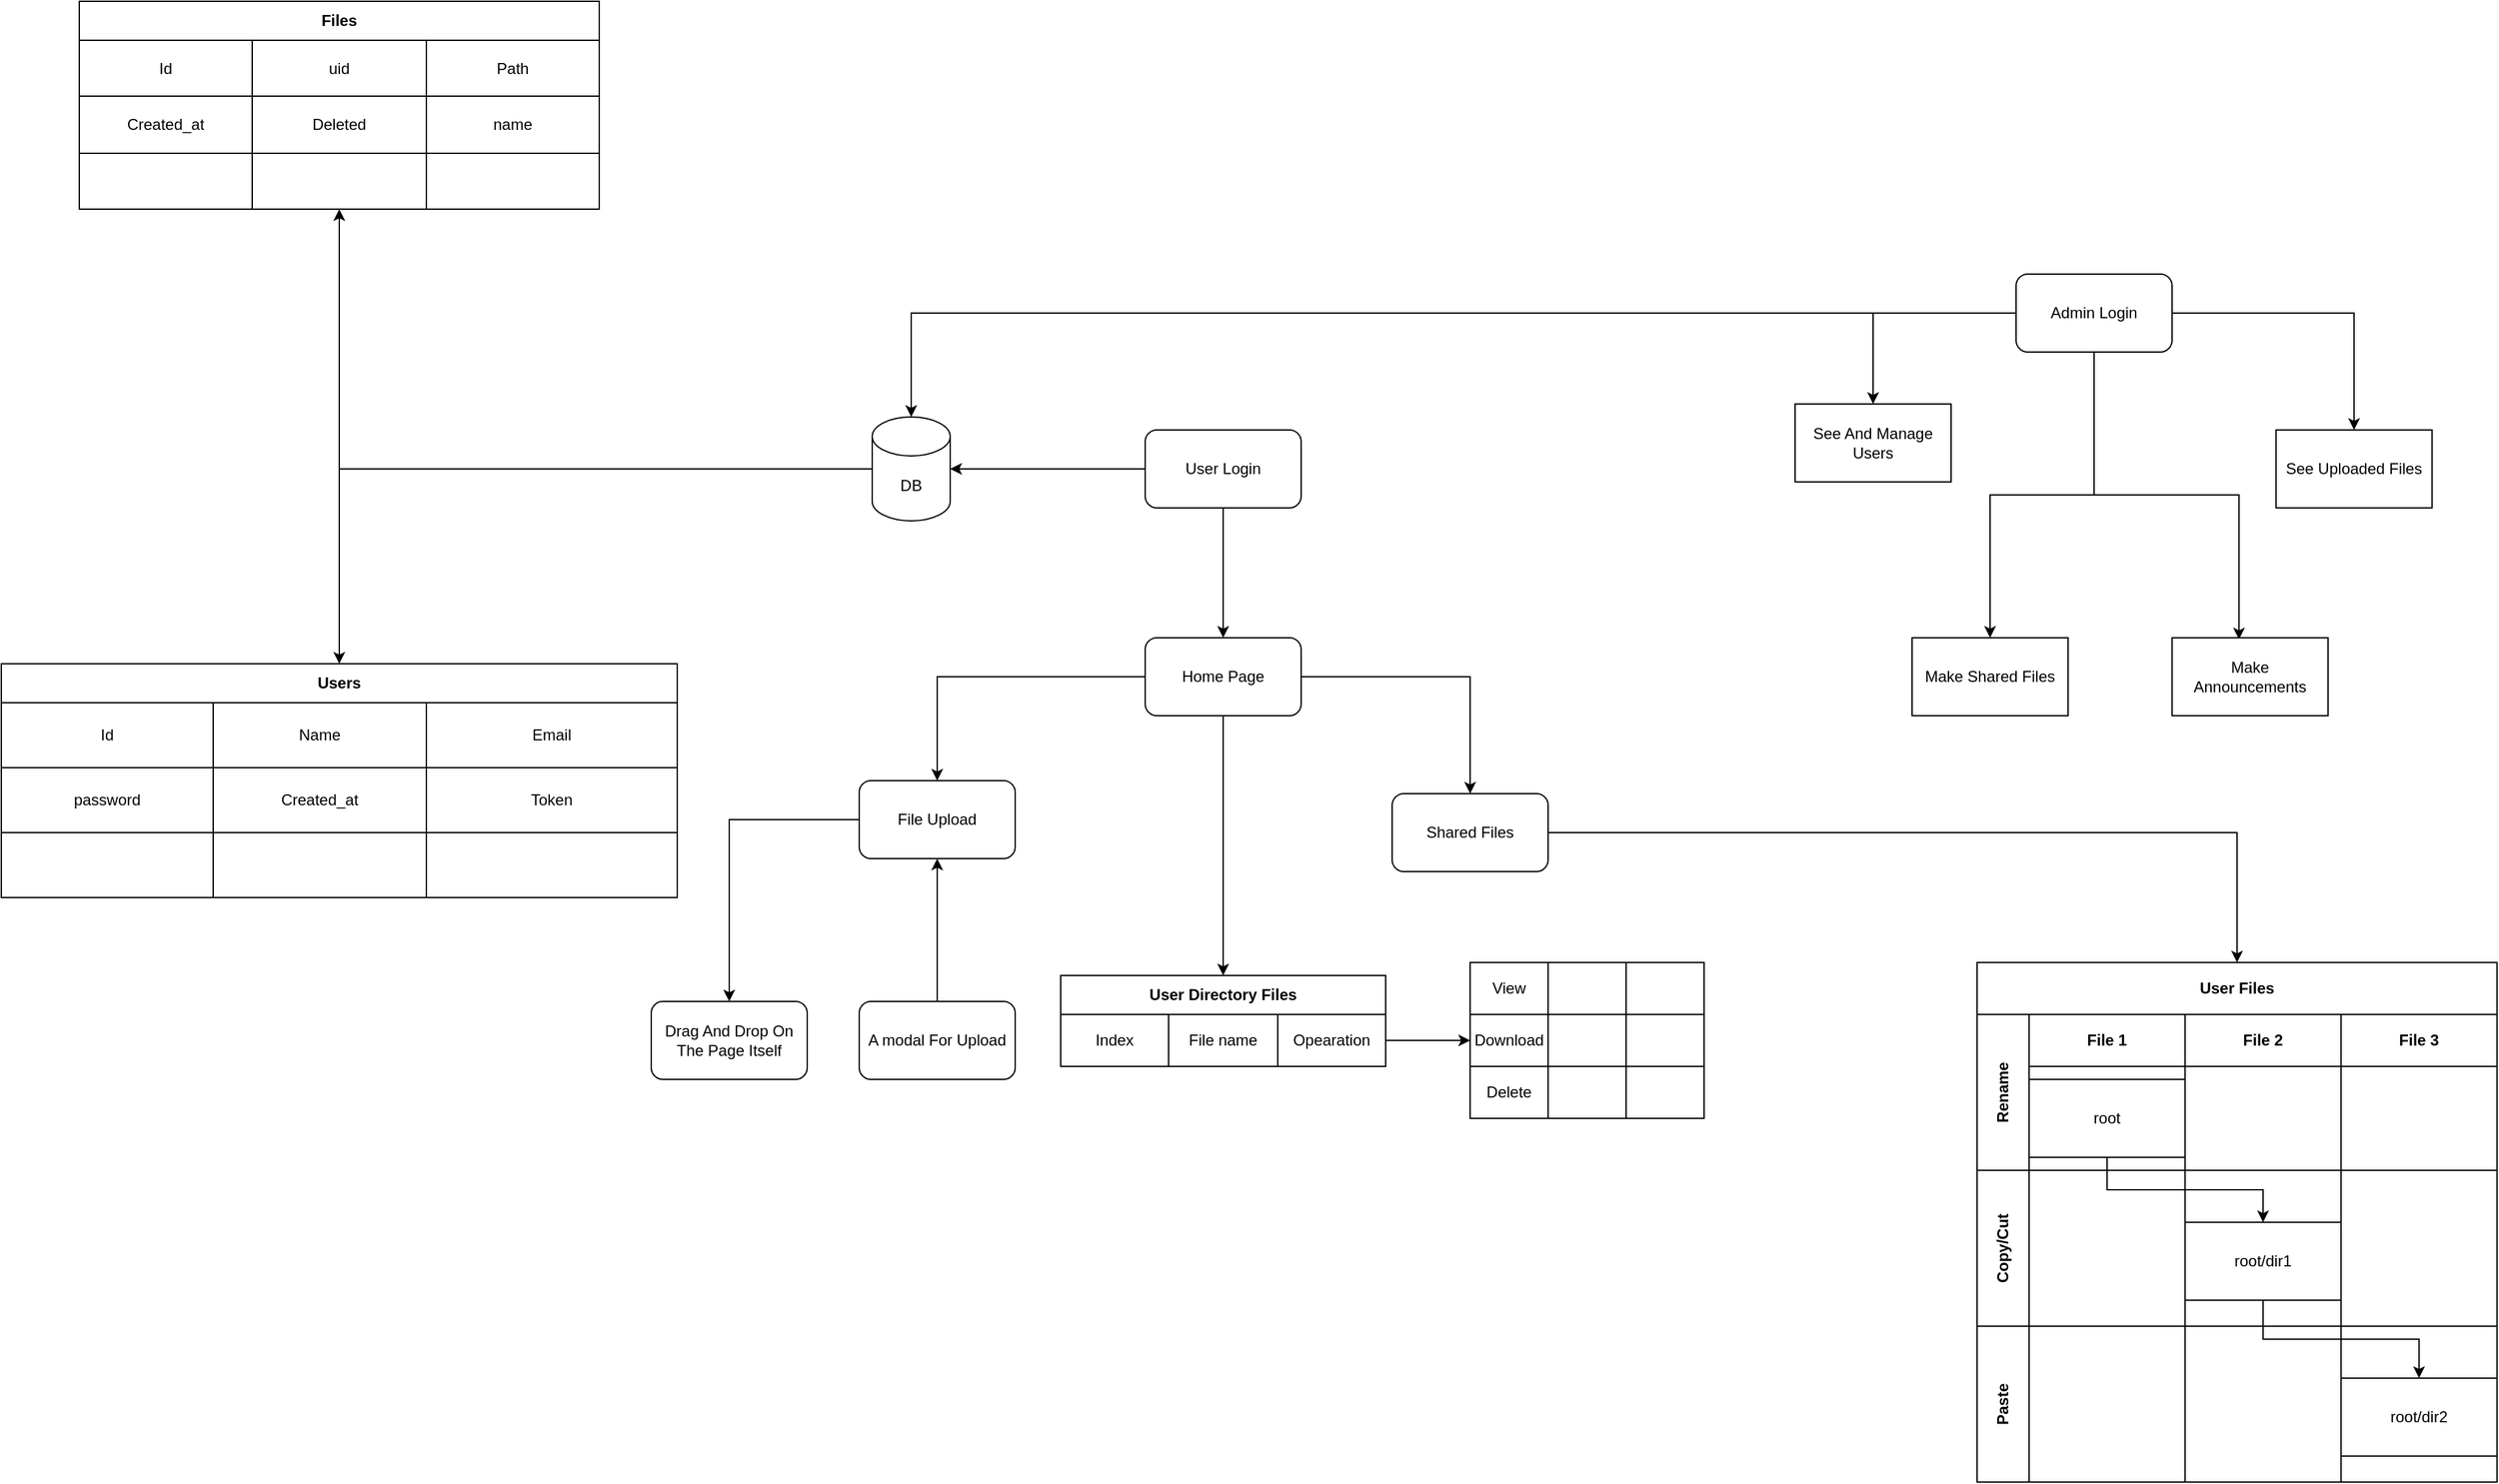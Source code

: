 <mxfile version="14.2.9" type="github">
  <diagram id="0IR59ZR2IGj7B7mBDBZi" name="Main">
    <mxGraphModel dx="1021" dy="529" grid="1" gridSize="10" guides="1" tooltips="1" connect="1" arrows="1" fold="1" page="1" pageScale="1" pageWidth="850" pageHeight="1100" math="0" shadow="0">
      <root>
        <mxCell id="0" />
        <mxCell id="1" parent="0" />
        <mxCell id="Aa0VNhOiYINbgEAZ1Yyl-1" style="edgeStyle=orthogonalEdgeStyle;rounded=0;orthogonalLoop=1;jettySize=auto;html=1;" parent="1" source="Aa0VNhOiYINbgEAZ1Yyl-3" target="Aa0VNhOiYINbgEAZ1Yyl-9" edge="1">
          <mxGeometry relative="1" as="geometry" />
        </mxCell>
        <mxCell id="Aa0VNhOiYINbgEAZ1Yyl-2" style="edgeStyle=orthogonalEdgeStyle;rounded=0;orthogonalLoop=1;jettySize=auto;html=1;entryX=1;entryY=0.5;entryDx=0;entryDy=0;entryPerimeter=0;" parent="1" source="Aa0VNhOiYINbgEAZ1Yyl-3" target="Aa0VNhOiYINbgEAZ1Yyl-6" edge="1">
          <mxGeometry relative="1" as="geometry" />
        </mxCell>
        <mxCell id="Aa0VNhOiYINbgEAZ1Yyl-3" value="User Login" style="rounded=1;whiteSpace=wrap;html=1;" parent="1" vertex="1">
          <mxGeometry x="1320" y="630" width="120" height="60" as="geometry" />
        </mxCell>
        <mxCell id="Aa0VNhOiYINbgEAZ1Yyl-4" style="edgeStyle=orthogonalEdgeStyle;rounded=0;orthogonalLoop=1;jettySize=auto;html=1;" parent="1" source="Aa0VNhOiYINbgEAZ1Yyl-6" target="Aa0VNhOiYINbgEAZ1Yyl-35" edge="1">
          <mxGeometry relative="1" as="geometry" />
        </mxCell>
        <mxCell id="Aa0VNhOiYINbgEAZ1Yyl-5" style="edgeStyle=orthogonalEdgeStyle;rounded=0;orthogonalLoop=1;jettySize=auto;html=1;entryX=0.5;entryY=0;entryDx=0;entryDy=0;" parent="1" source="Aa0VNhOiYINbgEAZ1Yyl-6" target="Aa0VNhOiYINbgEAZ1Yyl-22" edge="1">
          <mxGeometry relative="1" as="geometry" />
        </mxCell>
        <mxCell id="Aa0VNhOiYINbgEAZ1Yyl-6" value="DB" style="shape=cylinder3;whiteSpace=wrap;html=1;boundedLbl=1;backgroundOutline=1;size=15;" parent="1" vertex="1">
          <mxGeometry x="1110" y="620" width="60" height="80" as="geometry" />
        </mxCell>
        <mxCell id="Aa0VNhOiYINbgEAZ1Yyl-7" style="edgeStyle=orthogonalEdgeStyle;rounded=0;orthogonalLoop=1;jettySize=auto;html=1;entryX=0.5;entryY=0;entryDx=0;entryDy=0;" parent="1" source="Aa0VNhOiYINbgEAZ1Yyl-9" target="Aa0VNhOiYINbgEAZ1Yyl-10" edge="1">
          <mxGeometry relative="1" as="geometry" />
        </mxCell>
        <mxCell id="Aa0VNhOiYINbgEAZ1Yyl-8" style="edgeStyle=orthogonalEdgeStyle;rounded=0;orthogonalLoop=1;jettySize=auto;html=1;entryX=0.5;entryY=0;entryDx=0;entryDy=0;" parent="1" source="Aa0VNhOiYINbgEAZ1Yyl-9" target="Aa0VNhOiYINbgEAZ1Yyl-11" edge="1">
          <mxGeometry relative="1" as="geometry" />
        </mxCell>
        <mxCell id="xh86Ql2Wlu-i7z2BAQE6-18" style="edgeStyle=orthogonalEdgeStyle;rounded=0;orthogonalLoop=1;jettySize=auto;html=1;entryX=0.5;entryY=0;entryDx=0;entryDy=0;" parent="1" source="Aa0VNhOiYINbgEAZ1Yyl-9" target="xh86Ql2Wlu-i7z2BAQE6-3" edge="1">
          <mxGeometry relative="1" as="geometry" />
        </mxCell>
        <mxCell id="Aa0VNhOiYINbgEAZ1Yyl-9" value="Home Page" style="rounded=1;whiteSpace=wrap;html=1;" parent="1" vertex="1">
          <mxGeometry x="1320" y="790" width="120" height="60" as="geometry" />
        </mxCell>
        <mxCell id="xh86Ql2Wlu-i7z2BAQE6-23" style="edgeStyle=orthogonalEdgeStyle;rounded=0;orthogonalLoop=1;jettySize=auto;html=1;entryX=0.5;entryY=0;entryDx=0;entryDy=0;" parent="1" source="Aa0VNhOiYINbgEAZ1Yyl-10" target="xh86Ql2Wlu-i7z2BAQE6-19" edge="1">
          <mxGeometry relative="1" as="geometry">
            <mxPoint x="1010" y="1070.0" as="targetPoint" />
          </mxGeometry>
        </mxCell>
        <mxCell id="Aa0VNhOiYINbgEAZ1Yyl-10" value="File Upload" style="rounded=1;whiteSpace=wrap;html=1;" parent="1" vertex="1">
          <mxGeometry x="1100" y="900" width="120" height="60" as="geometry" />
        </mxCell>
        <mxCell id="G3KKAj7c0JO1ttu0XNYy-67" style="edgeStyle=orthogonalEdgeStyle;rounded=0;orthogonalLoop=1;jettySize=auto;html=1;entryX=0.5;entryY=0;entryDx=0;entryDy=0;" edge="1" parent="1" source="Aa0VNhOiYINbgEAZ1Yyl-11" target="G3KKAj7c0JO1ttu0XNYy-48">
          <mxGeometry relative="1" as="geometry" />
        </mxCell>
        <mxCell id="Aa0VNhOiYINbgEAZ1Yyl-11" value="Shared Files" style="rounded=1;whiteSpace=wrap;html=1;" parent="1" vertex="1">
          <mxGeometry x="1510" y="910" width="120" height="60" as="geometry" />
        </mxCell>
        <mxCell id="Aa0VNhOiYINbgEAZ1Yyl-12" style="edgeStyle=orthogonalEdgeStyle;rounded=0;orthogonalLoop=1;jettySize=auto;html=1;entryX=0.5;entryY=0;entryDx=0;entryDy=0;" parent="1" source="Aa0VNhOiYINbgEAZ1Yyl-17" target="Aa0VNhOiYINbgEAZ1Yyl-18" edge="1">
          <mxGeometry relative="1" as="geometry" />
        </mxCell>
        <mxCell id="Aa0VNhOiYINbgEAZ1Yyl-13" style="edgeStyle=orthogonalEdgeStyle;rounded=0;orthogonalLoop=1;jettySize=auto;html=1;entryX=0.5;entryY=0;entryDx=0;entryDy=0;" parent="1" source="Aa0VNhOiYINbgEAZ1Yyl-17" target="Aa0VNhOiYINbgEAZ1Yyl-21" edge="1">
          <mxGeometry relative="1" as="geometry" />
        </mxCell>
        <mxCell id="Aa0VNhOiYINbgEAZ1Yyl-14" style="edgeStyle=orthogonalEdgeStyle;rounded=0;orthogonalLoop=1;jettySize=auto;html=1;entryX=0.429;entryY=0.021;entryDx=0;entryDy=0;entryPerimeter=0;" parent="1" source="Aa0VNhOiYINbgEAZ1Yyl-17" target="Aa0VNhOiYINbgEAZ1Yyl-19" edge="1">
          <mxGeometry relative="1" as="geometry" />
        </mxCell>
        <mxCell id="Aa0VNhOiYINbgEAZ1Yyl-15" style="edgeStyle=orthogonalEdgeStyle;rounded=0;orthogonalLoop=1;jettySize=auto;html=1;entryX=0.5;entryY=0;entryDx=0;entryDy=0;" parent="1" source="Aa0VNhOiYINbgEAZ1Yyl-17" target="Aa0VNhOiYINbgEAZ1Yyl-20" edge="1">
          <mxGeometry relative="1" as="geometry" />
        </mxCell>
        <mxCell id="Aa0VNhOiYINbgEAZ1Yyl-16" style="edgeStyle=orthogonalEdgeStyle;rounded=0;orthogonalLoop=1;jettySize=auto;html=1;" parent="1" source="Aa0VNhOiYINbgEAZ1Yyl-17" target="Aa0VNhOiYINbgEAZ1Yyl-6" edge="1">
          <mxGeometry relative="1" as="geometry" />
        </mxCell>
        <mxCell id="Aa0VNhOiYINbgEAZ1Yyl-17" value="Admin Login" style="rounded=1;whiteSpace=wrap;html=1;" parent="1" vertex="1">
          <mxGeometry x="1990" y="510" width="120" height="60" as="geometry" />
        </mxCell>
        <mxCell id="Aa0VNhOiYINbgEAZ1Yyl-18" value="See And Manage Users" style="rounded=0;whiteSpace=wrap;html=1;" parent="1" vertex="1">
          <mxGeometry x="1820" y="610" width="120" height="60" as="geometry" />
        </mxCell>
        <mxCell id="Aa0VNhOiYINbgEAZ1Yyl-19" value="Make Announcements" style="rounded=0;whiteSpace=wrap;html=1;" parent="1" vertex="1">
          <mxGeometry x="2110" y="790" width="120" height="60" as="geometry" />
        </mxCell>
        <mxCell id="Aa0VNhOiYINbgEAZ1Yyl-20" value="Make Shared Files" style="rounded=0;whiteSpace=wrap;html=1;" parent="1" vertex="1">
          <mxGeometry x="1910" y="790" width="120" height="60" as="geometry" />
        </mxCell>
        <mxCell id="Aa0VNhOiYINbgEAZ1Yyl-21" value="See Uploaded Files" style="rounded=0;whiteSpace=wrap;html=1;" parent="1" vertex="1">
          <mxGeometry x="2190" y="630" width="120" height="60" as="geometry" />
        </mxCell>
        <mxCell id="Aa0VNhOiYINbgEAZ1Yyl-22" value="Users" style="shape=table;html=1;whiteSpace=wrap;startSize=30;container=1;collapsible=0;childLayout=tableLayout;fontStyle=1;align=center;" parent="1" vertex="1">
          <mxGeometry x="440" y="810" width="520" height="180" as="geometry" />
        </mxCell>
        <mxCell id="Aa0VNhOiYINbgEAZ1Yyl-23" value="" style="shape=partialRectangle;html=1;whiteSpace=wrap;collapsible=0;dropTarget=0;pointerEvents=0;fillColor=none;top=0;left=0;bottom=0;right=0;points=[[0,0.5],[1,0.5]];portConstraint=eastwest;" parent="Aa0VNhOiYINbgEAZ1Yyl-22" vertex="1">
          <mxGeometry y="30" width="520" height="50" as="geometry" />
        </mxCell>
        <mxCell id="Aa0VNhOiYINbgEAZ1Yyl-24" value="Id" style="shape=partialRectangle;html=1;whiteSpace=wrap;connectable=0;fillColor=none;top=0;left=0;bottom=0;right=0;overflow=hidden;" parent="Aa0VNhOiYINbgEAZ1Yyl-23" vertex="1">
          <mxGeometry width="163" height="50" as="geometry" />
        </mxCell>
        <mxCell id="Aa0VNhOiYINbgEAZ1Yyl-25" value="Name" style="shape=partialRectangle;html=1;whiteSpace=wrap;connectable=0;fillColor=none;top=0;left=0;bottom=0;right=0;overflow=hidden;" parent="Aa0VNhOiYINbgEAZ1Yyl-23" vertex="1">
          <mxGeometry x="163" width="164" height="50" as="geometry" />
        </mxCell>
        <mxCell id="Aa0VNhOiYINbgEAZ1Yyl-26" value="Email" style="shape=partialRectangle;html=1;whiteSpace=wrap;connectable=0;fillColor=none;top=0;left=0;bottom=0;right=0;overflow=hidden;" parent="Aa0VNhOiYINbgEAZ1Yyl-23" vertex="1">
          <mxGeometry x="327" width="193" height="50" as="geometry" />
        </mxCell>
        <mxCell id="Aa0VNhOiYINbgEAZ1Yyl-27" value="" style="shape=partialRectangle;html=1;whiteSpace=wrap;collapsible=0;dropTarget=0;pointerEvents=0;fillColor=none;top=0;left=0;bottom=0;right=0;points=[[0,0.5],[1,0.5]];portConstraint=eastwest;" parent="Aa0VNhOiYINbgEAZ1Yyl-22" vertex="1">
          <mxGeometry y="80" width="520" height="50" as="geometry" />
        </mxCell>
        <mxCell id="Aa0VNhOiYINbgEAZ1Yyl-28" value="password" style="shape=partialRectangle;html=1;whiteSpace=wrap;connectable=0;fillColor=none;top=0;left=0;bottom=0;right=0;overflow=hidden;" parent="Aa0VNhOiYINbgEAZ1Yyl-27" vertex="1">
          <mxGeometry width="163" height="50" as="geometry" />
        </mxCell>
        <mxCell id="Aa0VNhOiYINbgEAZ1Yyl-29" value="Created_at" style="shape=partialRectangle;html=1;whiteSpace=wrap;connectable=0;fillColor=none;top=0;left=0;bottom=0;right=0;overflow=hidden;" parent="Aa0VNhOiYINbgEAZ1Yyl-27" vertex="1">
          <mxGeometry x="163" width="164" height="50" as="geometry" />
        </mxCell>
        <mxCell id="Aa0VNhOiYINbgEAZ1Yyl-30" value="Token" style="shape=partialRectangle;html=1;whiteSpace=wrap;connectable=0;fillColor=none;top=0;left=0;bottom=0;right=0;overflow=hidden;" parent="Aa0VNhOiYINbgEAZ1Yyl-27" vertex="1">
          <mxGeometry x="327" width="193" height="50" as="geometry" />
        </mxCell>
        <mxCell id="Aa0VNhOiYINbgEAZ1Yyl-31" value="" style="shape=partialRectangle;html=1;whiteSpace=wrap;collapsible=0;dropTarget=0;pointerEvents=0;fillColor=none;top=0;left=0;bottom=0;right=0;points=[[0,0.5],[1,0.5]];portConstraint=eastwest;" parent="Aa0VNhOiYINbgEAZ1Yyl-22" vertex="1">
          <mxGeometry y="130" width="520" height="50" as="geometry" />
        </mxCell>
        <mxCell id="Aa0VNhOiYINbgEAZ1Yyl-32" value="" style="shape=partialRectangle;html=1;whiteSpace=wrap;connectable=0;fillColor=none;top=0;left=0;bottom=0;right=0;overflow=hidden;" parent="Aa0VNhOiYINbgEAZ1Yyl-31" vertex="1">
          <mxGeometry width="163" height="50" as="geometry" />
        </mxCell>
        <mxCell id="Aa0VNhOiYINbgEAZ1Yyl-33" value="" style="shape=partialRectangle;html=1;whiteSpace=wrap;connectable=0;fillColor=none;top=0;left=0;bottom=0;right=0;overflow=hidden;" parent="Aa0VNhOiYINbgEAZ1Yyl-31" vertex="1">
          <mxGeometry x="163" width="164" height="50" as="geometry" />
        </mxCell>
        <mxCell id="Aa0VNhOiYINbgEAZ1Yyl-34" value="" style="shape=partialRectangle;html=1;whiteSpace=wrap;connectable=0;fillColor=none;top=0;left=0;bottom=0;right=0;overflow=hidden;" parent="Aa0VNhOiYINbgEAZ1Yyl-31" vertex="1">
          <mxGeometry x="327" width="193" height="50" as="geometry" />
        </mxCell>
        <mxCell id="Aa0VNhOiYINbgEAZ1Yyl-35" value="Files" style="shape=table;html=1;whiteSpace=wrap;startSize=30;container=1;collapsible=0;childLayout=tableLayout;fontStyle=1;align=center;" parent="1" vertex="1">
          <mxGeometry x="500" y="300" width="400" height="160" as="geometry" />
        </mxCell>
        <mxCell id="Aa0VNhOiYINbgEAZ1Yyl-36" value="" style="shape=partialRectangle;html=1;whiteSpace=wrap;collapsible=0;dropTarget=0;pointerEvents=0;fillColor=none;top=0;left=0;bottom=0;right=0;points=[[0,0.5],[1,0.5]];portConstraint=eastwest;" parent="Aa0VNhOiYINbgEAZ1Yyl-35" vertex="1">
          <mxGeometry y="30" width="400" height="43" as="geometry" />
        </mxCell>
        <mxCell id="Aa0VNhOiYINbgEAZ1Yyl-37" value="Id" style="shape=partialRectangle;html=1;whiteSpace=wrap;connectable=0;fillColor=none;top=0;left=0;bottom=0;right=0;overflow=hidden;" parent="Aa0VNhOiYINbgEAZ1Yyl-36" vertex="1">
          <mxGeometry width="133" height="43" as="geometry" />
        </mxCell>
        <mxCell id="Aa0VNhOiYINbgEAZ1Yyl-38" value="uid" style="shape=partialRectangle;html=1;whiteSpace=wrap;connectable=0;fillColor=none;top=0;left=0;bottom=0;right=0;overflow=hidden;" parent="Aa0VNhOiYINbgEAZ1Yyl-36" vertex="1">
          <mxGeometry x="133" width="134" height="43" as="geometry" />
        </mxCell>
        <mxCell id="Aa0VNhOiYINbgEAZ1Yyl-39" value="Path" style="shape=partialRectangle;html=1;whiteSpace=wrap;connectable=0;fillColor=none;top=0;left=0;bottom=0;right=0;overflow=hidden;" parent="Aa0VNhOiYINbgEAZ1Yyl-36" vertex="1">
          <mxGeometry x="267" width="133" height="43" as="geometry" />
        </mxCell>
        <mxCell id="Aa0VNhOiYINbgEAZ1Yyl-40" value="" style="shape=partialRectangle;html=1;whiteSpace=wrap;collapsible=0;dropTarget=0;pointerEvents=0;fillColor=none;top=0;left=0;bottom=0;right=0;points=[[0,0.5],[1,0.5]];portConstraint=eastwest;" parent="Aa0VNhOiYINbgEAZ1Yyl-35" vertex="1">
          <mxGeometry y="73" width="400" height="44" as="geometry" />
        </mxCell>
        <mxCell id="Aa0VNhOiYINbgEAZ1Yyl-41" value="Created_at" style="shape=partialRectangle;html=1;whiteSpace=wrap;connectable=0;fillColor=none;top=0;left=0;bottom=0;right=0;overflow=hidden;" parent="Aa0VNhOiYINbgEAZ1Yyl-40" vertex="1">
          <mxGeometry width="133" height="44" as="geometry" />
        </mxCell>
        <mxCell id="Aa0VNhOiYINbgEAZ1Yyl-42" value="Deleted" style="shape=partialRectangle;html=1;whiteSpace=wrap;connectable=0;fillColor=none;top=0;left=0;bottom=0;right=0;overflow=hidden;" parent="Aa0VNhOiYINbgEAZ1Yyl-40" vertex="1">
          <mxGeometry x="133" width="134" height="44" as="geometry" />
        </mxCell>
        <mxCell id="Aa0VNhOiYINbgEAZ1Yyl-43" value="name" style="shape=partialRectangle;html=1;whiteSpace=wrap;connectable=0;fillColor=none;top=0;left=0;bottom=0;right=0;overflow=hidden;" parent="Aa0VNhOiYINbgEAZ1Yyl-40" vertex="1">
          <mxGeometry x="267" width="133" height="44" as="geometry" />
        </mxCell>
        <mxCell id="Aa0VNhOiYINbgEAZ1Yyl-44" value="" style="shape=partialRectangle;html=1;whiteSpace=wrap;collapsible=0;dropTarget=0;pointerEvents=0;fillColor=none;top=0;left=0;bottom=0;right=0;points=[[0,0.5],[1,0.5]];portConstraint=eastwest;" parent="Aa0VNhOiYINbgEAZ1Yyl-35" vertex="1">
          <mxGeometry y="117" width="400" height="43" as="geometry" />
        </mxCell>
        <mxCell id="Aa0VNhOiYINbgEAZ1Yyl-45" value="" style="shape=partialRectangle;html=1;whiteSpace=wrap;connectable=0;fillColor=none;top=0;left=0;bottom=0;right=0;overflow=hidden;" parent="Aa0VNhOiYINbgEAZ1Yyl-44" vertex="1">
          <mxGeometry width="133" height="43" as="geometry" />
        </mxCell>
        <mxCell id="Aa0VNhOiYINbgEAZ1Yyl-46" value="" style="shape=partialRectangle;html=1;whiteSpace=wrap;connectable=0;fillColor=none;top=0;left=0;bottom=0;right=0;overflow=hidden;" parent="Aa0VNhOiYINbgEAZ1Yyl-44" vertex="1">
          <mxGeometry x="133" width="134" height="43" as="geometry" />
        </mxCell>
        <mxCell id="Aa0VNhOiYINbgEAZ1Yyl-47" value="" style="shape=partialRectangle;html=1;whiteSpace=wrap;connectable=0;fillColor=none;top=0;left=0;bottom=0;right=0;overflow=hidden;" parent="Aa0VNhOiYINbgEAZ1Yyl-44" vertex="1">
          <mxGeometry x="267" width="133" height="43" as="geometry" />
        </mxCell>
        <mxCell id="xh86Ql2Wlu-i7z2BAQE6-3" value="User Directory Files" style="shape=table;html=1;whiteSpace=wrap;startSize=30;container=1;collapsible=0;childLayout=tableLayout;fontStyle=1;align=center;" parent="1" vertex="1">
          <mxGeometry x="1255" y="1050" width="250" height="70.0" as="geometry" />
        </mxCell>
        <mxCell id="xh86Ql2Wlu-i7z2BAQE6-4" value="" style="shape=partialRectangle;html=1;whiteSpace=wrap;collapsible=0;dropTarget=0;pointerEvents=0;fillColor=none;top=0;left=0;bottom=0;right=0;points=[[0,0.5],[1,0.5]];portConstraint=eastwest;" parent="xh86Ql2Wlu-i7z2BAQE6-3" vertex="1">
          <mxGeometry y="30" width="250" height="40" as="geometry" />
        </mxCell>
        <mxCell id="xh86Ql2Wlu-i7z2BAQE6-5" value="Index" style="shape=partialRectangle;html=1;whiteSpace=wrap;connectable=0;fillColor=none;top=0;left=0;bottom=0;right=0;overflow=hidden;" parent="xh86Ql2Wlu-i7z2BAQE6-4" vertex="1">
          <mxGeometry width="83" height="40" as="geometry" />
        </mxCell>
        <mxCell id="xh86Ql2Wlu-i7z2BAQE6-6" value="File name" style="shape=partialRectangle;html=1;whiteSpace=wrap;connectable=0;fillColor=none;top=0;left=0;bottom=0;right=0;overflow=hidden;" parent="xh86Ql2Wlu-i7z2BAQE6-4" vertex="1">
          <mxGeometry x="83" width="84" height="40" as="geometry" />
        </mxCell>
        <mxCell id="xh86Ql2Wlu-i7z2BAQE6-7" value="Opearation" style="shape=partialRectangle;html=1;whiteSpace=wrap;connectable=0;fillColor=none;top=0;left=0;bottom=0;right=0;overflow=hidden;" parent="xh86Ql2Wlu-i7z2BAQE6-4" vertex="1">
          <mxGeometry x="167" width="83" height="40" as="geometry" />
        </mxCell>
        <mxCell id="xh86Ql2Wlu-i7z2BAQE6-19" value="Drag And Drop On The Page Itself" style="rounded=1;whiteSpace=wrap;html=1;" parent="1" vertex="1">
          <mxGeometry x="940" y="1070" width="120" height="60" as="geometry" />
        </mxCell>
        <mxCell id="xh86Ql2Wlu-i7z2BAQE6-22" value="" style="edgeStyle=orthogonalEdgeStyle;rounded=0;orthogonalLoop=1;jettySize=auto;html=1;" parent="1" source="xh86Ql2Wlu-i7z2BAQE6-21" target="Aa0VNhOiYINbgEAZ1Yyl-10" edge="1">
          <mxGeometry relative="1" as="geometry" />
        </mxCell>
        <mxCell id="xh86Ql2Wlu-i7z2BAQE6-21" value="A modal For Upload" style="rounded=1;whiteSpace=wrap;html=1;" parent="1" vertex="1">
          <mxGeometry x="1100" y="1070" width="120" height="60" as="geometry" />
        </mxCell>
        <mxCell id="G3KKAj7c0JO1ttu0XNYy-2" style="edgeStyle=orthogonalEdgeStyle;rounded=0;orthogonalLoop=1;jettySize=auto;html=1;entryX=0;entryY=0.5;entryDx=0;entryDy=0;" edge="1" parent="1" source="xh86Ql2Wlu-i7z2BAQE6-4" target="G3KKAj7c0JO1ttu0XNYy-8">
          <mxGeometry relative="1" as="geometry">
            <mxPoint x="1540" y="1030.029" as="targetPoint" />
          </mxGeometry>
        </mxCell>
        <mxCell id="G3KKAj7c0JO1ttu0XNYy-3" value="" style="shape=table;html=1;whiteSpace=wrap;startSize=0;container=1;collapsible=0;childLayout=tableLayout;" vertex="1" parent="1">
          <mxGeometry x="1570" y="1040" width="180" height="120.0" as="geometry" />
        </mxCell>
        <mxCell id="G3KKAj7c0JO1ttu0XNYy-4" value="" style="shape=partialRectangle;html=1;whiteSpace=wrap;collapsible=0;dropTarget=0;pointerEvents=0;fillColor=none;top=0;left=0;bottom=0;right=0;points=[[0,0.5],[1,0.5]];portConstraint=eastwest;" vertex="1" parent="G3KKAj7c0JO1ttu0XNYy-3">
          <mxGeometry width="180" height="40" as="geometry" />
        </mxCell>
        <mxCell id="G3KKAj7c0JO1ttu0XNYy-5" value="View" style="shape=partialRectangle;html=1;whiteSpace=wrap;connectable=0;fillColor=none;top=0;left=0;bottom=0;right=0;overflow=hidden;" vertex="1" parent="G3KKAj7c0JO1ttu0XNYy-4">
          <mxGeometry width="60" height="40" as="geometry" />
        </mxCell>
        <mxCell id="G3KKAj7c0JO1ttu0XNYy-6" value="" style="shape=partialRectangle;html=1;whiteSpace=wrap;connectable=0;fillColor=none;top=0;left=0;bottom=0;right=0;overflow=hidden;" vertex="1" parent="G3KKAj7c0JO1ttu0XNYy-4">
          <mxGeometry x="60" width="60" height="40" as="geometry" />
        </mxCell>
        <mxCell id="G3KKAj7c0JO1ttu0XNYy-7" value="" style="shape=partialRectangle;html=1;whiteSpace=wrap;connectable=0;fillColor=none;top=0;left=0;bottom=0;right=0;overflow=hidden;" vertex="1" parent="G3KKAj7c0JO1ttu0XNYy-4">
          <mxGeometry x="120" width="60" height="40" as="geometry" />
        </mxCell>
        <mxCell id="G3KKAj7c0JO1ttu0XNYy-8" value="" style="shape=partialRectangle;html=1;whiteSpace=wrap;collapsible=0;dropTarget=0;pointerEvents=0;fillColor=none;top=0;left=0;bottom=0;right=0;points=[[0,0.5],[1,0.5]];portConstraint=eastwest;" vertex="1" parent="G3KKAj7c0JO1ttu0XNYy-3">
          <mxGeometry y="40" width="180" height="40" as="geometry" />
        </mxCell>
        <mxCell id="G3KKAj7c0JO1ttu0XNYy-9" value="Download" style="shape=partialRectangle;html=1;whiteSpace=wrap;connectable=0;fillColor=none;top=0;left=0;bottom=0;right=0;overflow=hidden;" vertex="1" parent="G3KKAj7c0JO1ttu0XNYy-8">
          <mxGeometry width="60" height="40" as="geometry" />
        </mxCell>
        <mxCell id="G3KKAj7c0JO1ttu0XNYy-10" value="" style="shape=partialRectangle;html=1;whiteSpace=wrap;connectable=0;fillColor=none;top=0;left=0;bottom=0;right=0;overflow=hidden;" vertex="1" parent="G3KKAj7c0JO1ttu0XNYy-8">
          <mxGeometry x="60" width="60" height="40" as="geometry" />
        </mxCell>
        <mxCell id="G3KKAj7c0JO1ttu0XNYy-11" value="" style="shape=partialRectangle;html=1;whiteSpace=wrap;connectable=0;fillColor=none;top=0;left=0;bottom=0;right=0;overflow=hidden;" vertex="1" parent="G3KKAj7c0JO1ttu0XNYy-8">
          <mxGeometry x="120" width="60" height="40" as="geometry" />
        </mxCell>
        <mxCell id="G3KKAj7c0JO1ttu0XNYy-12" value="" style="shape=partialRectangle;html=1;whiteSpace=wrap;collapsible=0;dropTarget=0;pointerEvents=0;fillColor=none;top=0;left=0;bottom=0;right=0;points=[[0,0.5],[1,0.5]];portConstraint=eastwest;" vertex="1" parent="G3KKAj7c0JO1ttu0XNYy-3">
          <mxGeometry y="80" width="180" height="40" as="geometry" />
        </mxCell>
        <mxCell id="G3KKAj7c0JO1ttu0XNYy-13" value="Delete" style="shape=partialRectangle;html=1;whiteSpace=wrap;connectable=0;fillColor=none;top=0;left=0;bottom=0;right=0;overflow=hidden;" vertex="1" parent="G3KKAj7c0JO1ttu0XNYy-12">
          <mxGeometry width="60" height="40" as="geometry" />
        </mxCell>
        <mxCell id="G3KKAj7c0JO1ttu0XNYy-14" value="" style="shape=partialRectangle;html=1;whiteSpace=wrap;connectable=0;fillColor=none;top=0;left=0;bottom=0;right=0;overflow=hidden;" vertex="1" parent="G3KKAj7c0JO1ttu0XNYy-12">
          <mxGeometry x="60" width="60" height="40" as="geometry" />
        </mxCell>
        <mxCell id="G3KKAj7c0JO1ttu0XNYy-15" value="" style="shape=partialRectangle;html=1;whiteSpace=wrap;connectable=0;fillColor=none;top=0;left=0;bottom=0;right=0;overflow=hidden;" vertex="1" parent="G3KKAj7c0JO1ttu0XNYy-12">
          <mxGeometry x="120" width="60" height="40" as="geometry" />
        </mxCell>
        <mxCell id="G3KKAj7c0JO1ttu0XNYy-48" value="User Files" style="shape=table;childLayout=tableLayout;rowLines=0;columnLines=0;startSize=40;html=1;whiteSpace=wrap;collapsible=0;recursiveResize=0;expand=0;pointerEvents=0;fontStyle=1;align=center;" vertex="1" parent="1">
          <mxGeometry x="1960" y="1040" width="400" height="400" as="geometry" />
        </mxCell>
        <mxCell id="G3KKAj7c0JO1ttu0XNYy-49" value="Rename" style="swimlane;horizontal=0;points=[[0,0.5],[1,0.5]];portConstraint=eastwest;startSize=40;html=1;whiteSpace=wrap;collapsible=0;recursiveResize=0;expand=0;pointerEvents=0;fontStyle=1" vertex="1" parent="G3KKAj7c0JO1ttu0XNYy-48">
          <mxGeometry y="40" width="400" height="120" as="geometry" />
        </mxCell>
        <mxCell id="G3KKAj7c0JO1ttu0XNYy-50" value="File 1" style="swimlane;connectable=0;startSize=40;html=1;whiteSpace=wrap;collapsible=0;recursiveResize=0;expand=0;pointerEvents=0;" vertex="1" parent="G3KKAj7c0JO1ttu0XNYy-49">
          <mxGeometry x="40" width="120" height="120" as="geometry" />
        </mxCell>
        <mxCell id="G3KKAj7c0JO1ttu0XNYy-62" value="root" style="whiteSpace=wrap;html=1;" vertex="1" parent="G3KKAj7c0JO1ttu0XNYy-50">
          <mxGeometry y="50" width="120" height="60" as="geometry" />
        </mxCell>
        <mxCell id="G3KKAj7c0JO1ttu0XNYy-51" value="File 2" style="swimlane;connectable=0;startSize=40;html=1;whiteSpace=wrap;collapsible=0;recursiveResize=0;expand=0;pointerEvents=0;" vertex="1" parent="G3KKAj7c0JO1ttu0XNYy-49">
          <mxGeometry x="160" width="120" height="120" as="geometry" />
        </mxCell>
        <mxCell id="G3KKAj7c0JO1ttu0XNYy-52" value="File 3" style="swimlane;connectable=0;startSize=40;html=1;whiteSpace=wrap;collapsible=0;recursiveResize=0;expand=0;pointerEvents=0;" vertex="1" parent="G3KKAj7c0JO1ttu0XNYy-49">
          <mxGeometry x="280" width="120" height="120" as="geometry" />
        </mxCell>
        <mxCell id="G3KKAj7c0JO1ttu0XNYy-53" value="Copy/Cut" style="swimlane;horizontal=0;points=[[0,0.5],[1,0.5]];portConstraint=eastwest;startSize=40;html=1;whiteSpace=wrap;collapsible=0;recursiveResize=0;expand=0;pointerEvents=0;" vertex="1" parent="G3KKAj7c0JO1ttu0XNYy-48">
          <mxGeometry y="160" width="400" height="120" as="geometry" />
        </mxCell>
        <mxCell id="G3KKAj7c0JO1ttu0XNYy-54" value="" style="swimlane;connectable=0;startSize=0;html=1;whiteSpace=wrap;collapsible=0;recursiveResize=0;expand=0;pointerEvents=0;" vertex="1" parent="G3KKAj7c0JO1ttu0XNYy-53">
          <mxGeometry x="40" width="120" height="120" as="geometry" />
        </mxCell>
        <mxCell id="G3KKAj7c0JO1ttu0XNYy-55" value="" style="swimlane;connectable=0;startSize=0;html=1;whiteSpace=wrap;collapsible=0;recursiveResize=0;expand=0;pointerEvents=0;" vertex="1" parent="G3KKAj7c0JO1ttu0XNYy-53">
          <mxGeometry x="160" width="120" height="120" as="geometry" />
        </mxCell>
        <mxCell id="G3KKAj7c0JO1ttu0XNYy-63" value="root/dir1" style="whiteSpace=wrap;html=1;" vertex="1" parent="G3KKAj7c0JO1ttu0XNYy-55">
          <mxGeometry y="40" width="120" height="60" as="geometry" />
        </mxCell>
        <mxCell id="G3KKAj7c0JO1ttu0XNYy-56" value="" style="swimlane;connectable=0;startSize=0;html=1;whiteSpace=wrap;collapsible=0;recursiveResize=0;expand=0;pointerEvents=0;" vertex="1" parent="G3KKAj7c0JO1ttu0XNYy-53">
          <mxGeometry x="280" width="120" height="120" as="geometry" />
        </mxCell>
        <mxCell id="G3KKAj7c0JO1ttu0XNYy-57" value="Paste" style="swimlane;horizontal=0;points=[[0,0.5],[1,0.5]];portConstraint=eastwest;startSize=40;html=1;whiteSpace=wrap;collapsible=0;recursiveResize=0;expand=0;pointerEvents=0;" vertex="1" parent="G3KKAj7c0JO1ttu0XNYy-48">
          <mxGeometry y="280" width="400" height="120" as="geometry" />
        </mxCell>
        <mxCell id="G3KKAj7c0JO1ttu0XNYy-58" value="" style="swimlane;connectable=0;startSize=0;html=1;whiteSpace=wrap;collapsible=0;recursiveResize=0;expand=0;pointerEvents=0;" vertex="1" parent="G3KKAj7c0JO1ttu0XNYy-57">
          <mxGeometry x="40" width="120" height="120" as="geometry" />
        </mxCell>
        <mxCell id="G3KKAj7c0JO1ttu0XNYy-59" value="" style="swimlane;connectable=0;startSize=0;html=1;whiteSpace=wrap;collapsible=0;recursiveResize=0;expand=0;pointerEvents=0;" vertex="1" parent="G3KKAj7c0JO1ttu0XNYy-57">
          <mxGeometry x="160" width="120" height="120" as="geometry" />
        </mxCell>
        <mxCell id="G3KKAj7c0JO1ttu0XNYy-60" value="" style="swimlane;connectable=0;startSize=0;html=1;whiteSpace=wrap;collapsible=0;recursiveResize=0;expand=0;pointerEvents=0;" vertex="1" parent="G3KKAj7c0JO1ttu0XNYy-57">
          <mxGeometry x="280" width="120" height="120" as="geometry" />
        </mxCell>
        <mxCell id="G3KKAj7c0JO1ttu0XNYy-64" value="root/dir2" style="whiteSpace=wrap;html=1;" vertex="1" parent="G3KKAj7c0JO1ttu0XNYy-60">
          <mxGeometry y="40" width="120" height="60" as="geometry" />
        </mxCell>
        <mxCell id="G3KKAj7c0JO1ttu0XNYy-65" style="edgeStyle=orthogonalEdgeStyle;rounded=0;orthogonalLoop=1;jettySize=auto;html=1;" edge="1" parent="G3KKAj7c0JO1ttu0XNYy-48" source="G3KKAj7c0JO1ttu0XNYy-62" target="G3KKAj7c0JO1ttu0XNYy-63">
          <mxGeometry relative="1" as="geometry" />
        </mxCell>
        <mxCell id="G3KKAj7c0JO1ttu0XNYy-66" style="edgeStyle=orthogonalEdgeStyle;rounded=0;orthogonalLoop=1;jettySize=auto;html=1;" edge="1" parent="G3KKAj7c0JO1ttu0XNYy-48" source="G3KKAj7c0JO1ttu0XNYy-63" target="G3KKAj7c0JO1ttu0XNYy-64">
          <mxGeometry relative="1" as="geometry" />
        </mxCell>
      </root>
    </mxGraphModel>
  </diagram>
</mxfile>
